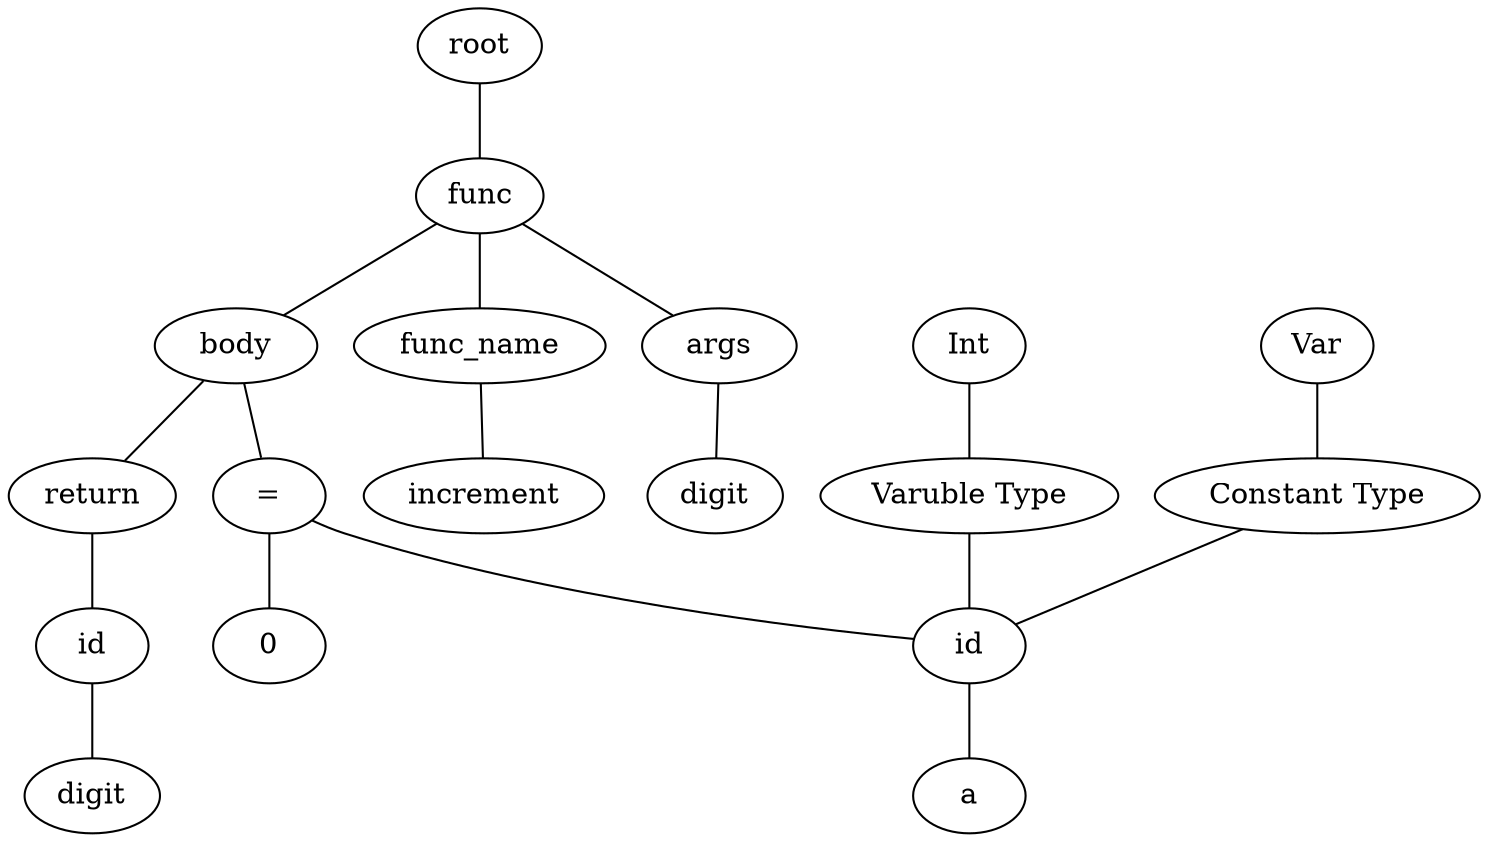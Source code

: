 graph graphname {
root;
func0[label = "func"];
root--func0;
func0name[label = "func_name"];
expr0[label = "increment"];
func0name--expr0;
func0--func0name;
func0args[label = " args "];
func0 -- func0args;
expr1[label = "digit"];
func0args--expr1;
func0body[label = " body "];
func0 -- func0body;
assign0[label = "="];
func0body--assign0;
expr2[label = "id"];
assign0--expr2;
type0[label = "Varuble Type"];
type0--expr2;
type1[label = "Int"];
type1--type0;
consttype0[label = "Constant Type"];
consttype0--expr2;
consttype1[label = "Var"];
consttype1--consttype0;
expr3[label = "a"];
expr2--expr3;
expr4[label = "0"];
assign0--expr4;
return1[label = "return"];
func0body--return1;
expr5[label = "id"];
return1--expr5;
expr6[label = "digit"];
expr5--expr6;
}
